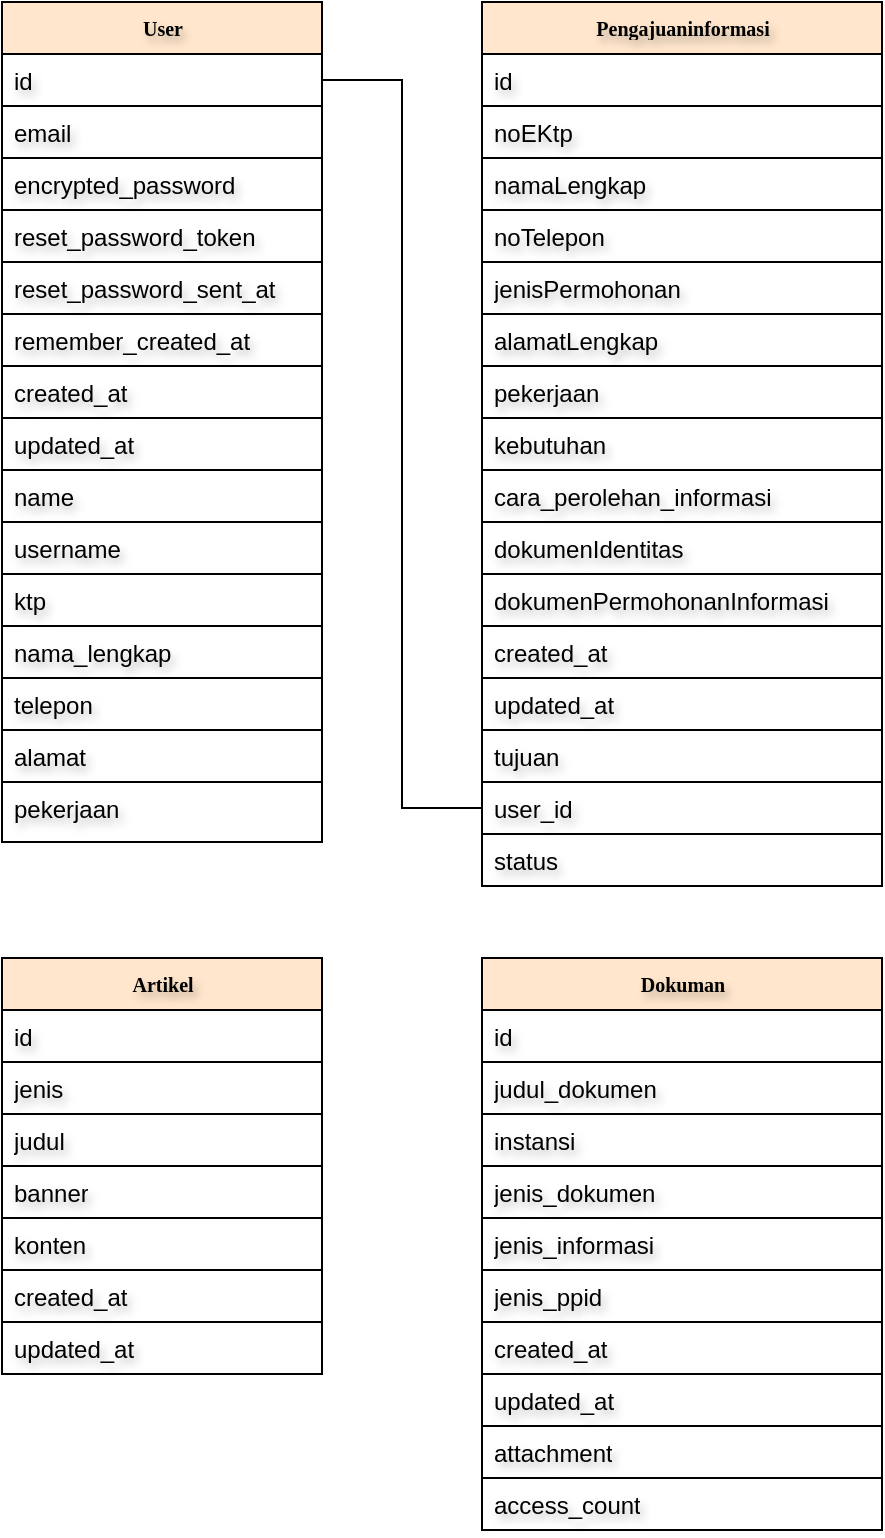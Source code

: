 <mxfile version="24.7.7" pages="2">
  <diagram name="Page-1" id="c4acf3e9-155e-7222-9cf6-157b1a14988f">
    <mxGraphModel dx="1467" dy="710" grid="1" gridSize="10" guides="1" tooltips="1" connect="1" arrows="1" fold="1" page="1" pageScale="1" pageWidth="550" pageHeight="850" background="none" math="0" shadow="0">
      <root>
        <mxCell id="0" />
        <mxCell id="1" parent="0" />
        <mxCell id="17acba5748e5396b-20" value="&lt;b&gt;User&lt;/b&gt;" style="swimlane;html=1;fontStyle=0;childLayout=stackLayout;horizontal=1;startSize=26;fillColor=#ffe6cc;horizontalStack=0;resizeParent=1;resizeLast=0;collapsible=1;marginBottom=0;swimlaneFillColor=#ffffff;rounded=0;shadow=0;comic=0;labelBackgroundColor=none;strokeWidth=1;fontFamily=Verdana;fontSize=10;align=center;strokeColor=default;textShadow=1;" parent="1" vertex="1">
          <mxGeometry x="55" y="43" width="160" height="420" as="geometry" />
        </mxCell>
        <mxCell id="17acba5748e5396b-21" value="id" style="text;html=1;strokeColor=default;fillColor=none;align=left;verticalAlign=top;spacingLeft=4;spacingRight=4;overflow=hidden;rotatable=0;points=[[0,0.5],[1,0.5]];portConstraint=eastwest;labelBorderColor=none;labelBackgroundColor=none;textShadow=1;strokeWidth=1;" parent="17acba5748e5396b-20" vertex="1">
          <mxGeometry y="26" width="160" height="26" as="geometry" />
        </mxCell>
        <mxCell id="17acba5748e5396b-24" value="email" style="text;html=1;strokeColor=default;fillColor=none;align=left;verticalAlign=top;spacingLeft=4;spacingRight=4;overflow=hidden;rotatable=0;points=[[0,0.5],[1,0.5]];portConstraint=eastwest;textShadow=1;" parent="17acba5748e5396b-20" vertex="1">
          <mxGeometry y="52" width="160" height="26" as="geometry" />
        </mxCell>
        <mxCell id="17acba5748e5396b-26" value="encrypted_password" style="text;html=1;strokeColor=default;fillColor=none;align=left;verticalAlign=top;spacingLeft=4;spacingRight=4;overflow=hidden;rotatable=0;points=[[0,0.5],[1,0.5]];portConstraint=eastwest;textShadow=1;" parent="17acba5748e5396b-20" vertex="1">
          <mxGeometry y="78" width="160" height="26" as="geometry" />
        </mxCell>
        <mxCell id="GfkqdN8yYmdC1mWtU2TG-3" value="reset_password_token" style="text;html=1;strokeColor=default;fillColor=none;align=left;verticalAlign=top;spacingLeft=4;spacingRight=4;overflow=hidden;rotatable=0;points=[[0,0.5],[1,0.5]];portConstraint=eastwest;textShadow=1;" parent="17acba5748e5396b-20" vertex="1">
          <mxGeometry y="104" width="160" height="26" as="geometry" />
        </mxCell>
        <mxCell id="GfkqdN8yYmdC1mWtU2TG-4" value="reset_password_sent_at" style="text;html=1;strokeColor=default;fillColor=none;align=left;verticalAlign=top;spacingLeft=4;spacingRight=4;overflow=hidden;rotatable=0;points=[[0,0.5],[1,0.5]];portConstraint=eastwest;textShadow=1;" parent="17acba5748e5396b-20" vertex="1">
          <mxGeometry y="130" width="160" height="26" as="geometry" />
        </mxCell>
        <mxCell id="GfkqdN8yYmdC1mWtU2TG-5" value="remember_created_at" style="text;html=1;strokeColor=default;fillColor=none;align=left;verticalAlign=top;spacingLeft=4;spacingRight=4;overflow=hidden;rotatable=0;points=[[0,0.5],[1,0.5]];portConstraint=eastwest;textShadow=1;" parent="17acba5748e5396b-20" vertex="1">
          <mxGeometry y="156" width="160" height="26" as="geometry" />
        </mxCell>
        <mxCell id="GfkqdN8yYmdC1mWtU2TG-6" value="created_at" style="text;html=1;strokeColor=default;fillColor=none;align=left;verticalAlign=top;spacingLeft=4;spacingRight=4;overflow=hidden;rotatable=0;points=[[0,0.5],[1,0.5]];portConstraint=eastwest;textShadow=1;" parent="17acba5748e5396b-20" vertex="1">
          <mxGeometry y="182" width="160" height="26" as="geometry" />
        </mxCell>
        <mxCell id="GfkqdN8yYmdC1mWtU2TG-7" value="updated_at" style="text;html=1;strokeColor=default;fillColor=none;align=left;verticalAlign=top;spacingLeft=4;spacingRight=4;overflow=hidden;rotatable=0;points=[[0,0.5],[1,0.5]];portConstraint=eastwest;textShadow=1;" parent="17acba5748e5396b-20" vertex="1">
          <mxGeometry y="208" width="160" height="26" as="geometry" />
        </mxCell>
        <mxCell id="GfkqdN8yYmdC1mWtU2TG-8" value="name" style="text;html=1;strokeColor=default;fillColor=none;align=left;verticalAlign=top;spacingLeft=4;spacingRight=4;overflow=hidden;rotatable=0;points=[[0,0.5],[1,0.5]];portConstraint=eastwest;textShadow=1;" parent="17acba5748e5396b-20" vertex="1">
          <mxGeometry y="234" width="160" height="26" as="geometry" />
        </mxCell>
        <mxCell id="GfkqdN8yYmdC1mWtU2TG-9" value="username" style="text;html=1;strokeColor=default;fillColor=none;align=left;verticalAlign=top;spacingLeft=4;spacingRight=4;overflow=hidden;rotatable=0;points=[[0,0.5],[1,0.5]];portConstraint=eastwest;textShadow=1;" parent="17acba5748e5396b-20" vertex="1">
          <mxGeometry y="260" width="160" height="26" as="geometry" />
        </mxCell>
        <mxCell id="GfkqdN8yYmdC1mWtU2TG-10" value="ktp" style="text;html=1;strokeColor=default;fillColor=none;align=left;verticalAlign=top;spacingLeft=4;spacingRight=4;overflow=hidden;rotatable=0;points=[[0,0.5],[1,0.5]];portConstraint=eastwest;textShadow=1;" parent="17acba5748e5396b-20" vertex="1">
          <mxGeometry y="286" width="160" height="26" as="geometry" />
        </mxCell>
        <mxCell id="GfkqdN8yYmdC1mWtU2TG-11" value="nama_lengkap" style="text;html=1;strokeColor=default;fillColor=none;align=left;verticalAlign=top;spacingLeft=4;spacingRight=4;overflow=hidden;rotatable=0;points=[[0,0.5],[1,0.5]];portConstraint=eastwest;textShadow=1;" parent="17acba5748e5396b-20" vertex="1">
          <mxGeometry y="312" width="160" height="26" as="geometry" />
        </mxCell>
        <mxCell id="GfkqdN8yYmdC1mWtU2TG-12" value="telepon" style="text;html=1;strokeColor=default;fillColor=none;align=left;verticalAlign=top;spacingLeft=4;spacingRight=4;overflow=hidden;rotatable=0;points=[[0,0.5],[1,0.5]];portConstraint=eastwest;textShadow=1;" parent="17acba5748e5396b-20" vertex="1">
          <mxGeometry y="338" width="160" height="26" as="geometry" />
        </mxCell>
        <mxCell id="GfkqdN8yYmdC1mWtU2TG-13" value="alamat" style="text;html=1;strokeColor=default;fillColor=none;align=left;verticalAlign=top;spacingLeft=4;spacingRight=4;overflow=hidden;rotatable=0;points=[[0,0.5],[1,0.5]];portConstraint=eastwest;textShadow=1;" parent="17acba5748e5396b-20" vertex="1">
          <mxGeometry y="364" width="160" height="26" as="geometry" />
        </mxCell>
        <mxCell id="GfkqdN8yYmdC1mWtU2TG-14" value="pekerjaan" style="text;html=1;strokeColor=default;fillColor=none;align=left;verticalAlign=top;spacingLeft=4;spacingRight=4;overflow=hidden;rotatable=0;points=[[0,0.5],[1,0.5]];portConstraint=eastwest;textShadow=1;" parent="17acba5748e5396b-20" vertex="1">
          <mxGeometry y="390" width="160" height="30" as="geometry" />
        </mxCell>
        <mxCell id="GfkqdN8yYmdC1mWtU2TG-17" value="&lt;b&gt;Pengajuaninformasi&lt;/b&gt;" style="swimlane;html=1;fontStyle=0;childLayout=stackLayout;horizontal=1;startSize=26;fillColor=#ffe6cc;horizontalStack=0;resizeParent=1;resizeLast=0;collapsible=1;marginBottom=0;swimlaneFillColor=#ffffff;rounded=0;shadow=0;comic=0;labelBackgroundColor=none;strokeWidth=1;fontFamily=Verdana;fontSize=10;align=center;strokeColor=default;textShadow=1;" parent="1" vertex="1">
          <mxGeometry x="295" y="43" width="200" height="442" as="geometry" />
        </mxCell>
        <mxCell id="GfkqdN8yYmdC1mWtU2TG-18" value="id" style="text;html=1;strokeColor=default;fillColor=none;align=left;verticalAlign=top;spacingLeft=4;spacingRight=4;overflow=hidden;rotatable=0;points=[[0,0.5],[1,0.5]];portConstraint=eastwest;textShadow=1;" parent="GfkqdN8yYmdC1mWtU2TG-17" vertex="1">
          <mxGeometry y="26" width="200" height="26" as="geometry" />
        </mxCell>
        <mxCell id="GfkqdN8yYmdC1mWtU2TG-19" value="noEKtp" style="text;html=1;strokeColor=default;fillColor=none;align=left;verticalAlign=top;spacingLeft=4;spacingRight=4;overflow=hidden;rotatable=0;points=[[0,0.5],[1,0.5]];portConstraint=eastwest;textShadow=1;" parent="GfkqdN8yYmdC1mWtU2TG-17" vertex="1">
          <mxGeometry y="52" width="200" height="26" as="geometry" />
        </mxCell>
        <mxCell id="GfkqdN8yYmdC1mWtU2TG-20" value="namaLengkap" style="text;html=1;strokeColor=default;fillColor=none;align=left;verticalAlign=top;spacingLeft=4;spacingRight=4;overflow=hidden;rotatable=0;points=[[0,0.5],[1,0.5]];portConstraint=eastwest;textShadow=1;" parent="GfkqdN8yYmdC1mWtU2TG-17" vertex="1">
          <mxGeometry y="78" width="200" height="26" as="geometry" />
        </mxCell>
        <mxCell id="GfkqdN8yYmdC1mWtU2TG-21" value="noTelepon" style="text;html=1;strokeColor=default;fillColor=none;align=left;verticalAlign=top;spacingLeft=4;spacingRight=4;overflow=hidden;rotatable=0;points=[[0,0.5],[1,0.5]];portConstraint=eastwest;textShadow=1;" parent="GfkqdN8yYmdC1mWtU2TG-17" vertex="1">
          <mxGeometry y="104" width="200" height="26" as="geometry" />
        </mxCell>
        <mxCell id="GfkqdN8yYmdC1mWtU2TG-22" value="jenisPermohonan" style="text;html=1;strokeColor=default;fillColor=none;align=left;verticalAlign=top;spacingLeft=4;spacingRight=4;overflow=hidden;rotatable=0;points=[[0,0.5],[1,0.5]];portConstraint=eastwest;textShadow=1;" parent="GfkqdN8yYmdC1mWtU2TG-17" vertex="1">
          <mxGeometry y="130" width="200" height="26" as="geometry" />
        </mxCell>
        <mxCell id="GfkqdN8yYmdC1mWtU2TG-23" value="alamatLengkap" style="text;html=1;strokeColor=default;fillColor=none;align=left;verticalAlign=top;spacingLeft=4;spacingRight=4;overflow=hidden;rotatable=0;points=[[0,0.5],[1,0.5]];portConstraint=eastwest;textShadow=1;" parent="GfkqdN8yYmdC1mWtU2TG-17" vertex="1">
          <mxGeometry y="156" width="200" height="26" as="geometry" />
        </mxCell>
        <mxCell id="GfkqdN8yYmdC1mWtU2TG-24" value="pekerjaan" style="text;html=1;strokeColor=default;fillColor=none;align=left;verticalAlign=top;spacingLeft=4;spacingRight=4;overflow=hidden;rotatable=0;points=[[0,0.5],[1,0.5]];portConstraint=eastwest;textShadow=1;" parent="GfkqdN8yYmdC1mWtU2TG-17" vertex="1">
          <mxGeometry y="182" width="200" height="26" as="geometry" />
        </mxCell>
        <mxCell id="GfkqdN8yYmdC1mWtU2TG-25" value="kebutuhan" style="text;html=1;strokeColor=default;fillColor=none;align=left;verticalAlign=top;spacingLeft=4;spacingRight=4;overflow=hidden;rotatable=0;points=[[0,0.5],[1,0.5]];portConstraint=eastwest;textShadow=1;" parent="GfkqdN8yYmdC1mWtU2TG-17" vertex="1">
          <mxGeometry y="208" width="200" height="26" as="geometry" />
        </mxCell>
        <mxCell id="GfkqdN8yYmdC1mWtU2TG-26" value="cara_perolehan_informasi" style="text;html=1;strokeColor=default;fillColor=none;align=left;verticalAlign=top;spacingLeft=4;spacingRight=4;overflow=hidden;rotatable=0;points=[[0,0.5],[1,0.5]];portConstraint=eastwest;textShadow=1;" parent="GfkqdN8yYmdC1mWtU2TG-17" vertex="1">
          <mxGeometry y="234" width="200" height="26" as="geometry" />
        </mxCell>
        <mxCell id="GfkqdN8yYmdC1mWtU2TG-27" value="dokumenIdentitas" style="text;html=1;strokeColor=default;fillColor=none;align=left;verticalAlign=top;spacingLeft=4;spacingRight=4;overflow=hidden;rotatable=0;points=[[0,0.5],[1,0.5]];portConstraint=eastwest;textShadow=1;" parent="GfkqdN8yYmdC1mWtU2TG-17" vertex="1">
          <mxGeometry y="260" width="200" height="26" as="geometry" />
        </mxCell>
        <mxCell id="GfkqdN8yYmdC1mWtU2TG-28" value="dokumenPermohonanInformasi" style="text;html=1;strokeColor=default;fillColor=none;align=left;verticalAlign=top;spacingLeft=4;spacingRight=4;overflow=hidden;rotatable=0;points=[[0,0.5],[1,0.5]];portConstraint=eastwest;textShadow=1;" parent="GfkqdN8yYmdC1mWtU2TG-17" vertex="1">
          <mxGeometry y="286" width="200" height="26" as="geometry" />
        </mxCell>
        <mxCell id="GfkqdN8yYmdC1mWtU2TG-29" value="created_at" style="text;html=1;strokeColor=default;fillColor=none;align=left;verticalAlign=top;spacingLeft=4;spacingRight=4;overflow=hidden;rotatable=0;points=[[0,0.5],[1,0.5]];portConstraint=eastwest;textShadow=1;" parent="GfkqdN8yYmdC1mWtU2TG-17" vertex="1">
          <mxGeometry y="312" width="200" height="26" as="geometry" />
        </mxCell>
        <mxCell id="GfkqdN8yYmdC1mWtU2TG-30" value="updated_at" style="text;html=1;strokeColor=default;fillColor=none;align=left;verticalAlign=top;spacingLeft=4;spacingRight=4;overflow=hidden;rotatable=0;points=[[0,0.5],[1,0.5]];portConstraint=eastwest;textShadow=1;" parent="GfkqdN8yYmdC1mWtU2TG-17" vertex="1">
          <mxGeometry y="338" width="200" height="26" as="geometry" />
        </mxCell>
        <mxCell id="GfkqdN8yYmdC1mWtU2TG-31" value="tujuan" style="text;html=1;strokeColor=default;fillColor=none;align=left;verticalAlign=top;spacingLeft=4;spacingRight=4;overflow=hidden;rotatable=0;points=[[0,0.5],[1,0.5]];portConstraint=eastwest;textShadow=1;" parent="GfkqdN8yYmdC1mWtU2TG-17" vertex="1">
          <mxGeometry y="364" width="200" height="26" as="geometry" />
        </mxCell>
        <mxCell id="GfkqdN8yYmdC1mWtU2TG-32" value="user_id" style="text;html=1;strokeColor=default;fillColor=none;align=left;verticalAlign=top;spacingLeft=4;spacingRight=4;overflow=hidden;rotatable=0;points=[[0,0.5],[1,0.5]];portConstraint=eastwest;textShadow=1;" parent="GfkqdN8yYmdC1mWtU2TG-17" vertex="1">
          <mxGeometry y="390" width="200" height="26" as="geometry" />
        </mxCell>
        <mxCell id="GfkqdN8yYmdC1mWtU2TG-33" value="status" style="text;html=1;strokeColor=default;fillColor=none;align=left;verticalAlign=top;spacingLeft=4;spacingRight=4;overflow=hidden;rotatable=0;points=[[0,0.5],[1,0.5]];portConstraint=eastwest;textShadow=1;" parent="GfkqdN8yYmdC1mWtU2TG-17" vertex="1">
          <mxGeometry y="416" width="200" height="26" as="geometry" />
        </mxCell>
        <mxCell id="GfkqdN8yYmdC1mWtU2TG-34" value="&lt;b&gt;Artikel&lt;/b&gt;" style="swimlane;html=1;fontStyle=0;childLayout=stackLayout;horizontal=1;startSize=26;fillColor=#ffe6cc;horizontalStack=0;resizeParent=1;resizeLast=0;collapsible=1;marginBottom=0;swimlaneFillColor=#ffffff;rounded=0;shadow=0;comic=0;labelBackgroundColor=none;strokeWidth=1;fontFamily=Verdana;fontSize=10;align=center;strokeColor=default;textShadow=1;" parent="1" vertex="1">
          <mxGeometry x="55" y="521" width="160" height="208" as="geometry" />
        </mxCell>
        <mxCell id="GfkqdN8yYmdC1mWtU2TG-35" value="id" style="text;html=1;strokeColor=default;fillColor=none;align=left;verticalAlign=top;spacingLeft=4;spacingRight=4;overflow=hidden;rotatable=0;points=[[0,0.5],[1,0.5]];portConstraint=eastwest;textShadow=1;" parent="GfkqdN8yYmdC1mWtU2TG-34" vertex="1">
          <mxGeometry y="26" width="160" height="26" as="geometry" />
        </mxCell>
        <mxCell id="GfkqdN8yYmdC1mWtU2TG-36" value="jenis" style="text;html=1;strokeColor=default;fillColor=none;align=left;verticalAlign=top;spacingLeft=4;spacingRight=4;overflow=hidden;rotatable=0;points=[[0,0.5],[1,0.5]];portConstraint=eastwest;textShadow=1;" parent="GfkqdN8yYmdC1mWtU2TG-34" vertex="1">
          <mxGeometry y="52" width="160" height="26" as="geometry" />
        </mxCell>
        <mxCell id="GfkqdN8yYmdC1mWtU2TG-37" value="judul" style="text;html=1;strokeColor=default;fillColor=none;align=left;verticalAlign=top;spacingLeft=4;spacingRight=4;overflow=hidden;rotatable=0;points=[[0,0.5],[1,0.5]];portConstraint=eastwest;textShadow=1;" parent="GfkqdN8yYmdC1mWtU2TG-34" vertex="1">
          <mxGeometry y="78" width="160" height="26" as="geometry" />
        </mxCell>
        <mxCell id="GfkqdN8yYmdC1mWtU2TG-38" value="banner" style="text;html=1;strokeColor=default;fillColor=none;align=left;verticalAlign=top;spacingLeft=4;spacingRight=4;overflow=hidden;rotatable=0;points=[[0,0.5],[1,0.5]];portConstraint=eastwest;textShadow=1;" parent="GfkqdN8yYmdC1mWtU2TG-34" vertex="1">
          <mxGeometry y="104" width="160" height="26" as="geometry" />
        </mxCell>
        <mxCell id="GfkqdN8yYmdC1mWtU2TG-39" value="konten" style="text;html=1;strokeColor=default;fillColor=none;align=left;verticalAlign=top;spacingLeft=4;spacingRight=4;overflow=hidden;rotatable=0;points=[[0,0.5],[1,0.5]];portConstraint=eastwest;textShadow=1;" parent="GfkqdN8yYmdC1mWtU2TG-34" vertex="1">
          <mxGeometry y="130" width="160" height="26" as="geometry" />
        </mxCell>
        <mxCell id="GfkqdN8yYmdC1mWtU2TG-46" value="created_at" style="text;html=1;strokeColor=default;fillColor=none;align=left;verticalAlign=top;spacingLeft=4;spacingRight=4;overflow=hidden;rotatable=0;points=[[0,0.5],[1,0.5]];portConstraint=eastwest;textShadow=1;" parent="GfkqdN8yYmdC1mWtU2TG-34" vertex="1">
          <mxGeometry y="156" width="160" height="26" as="geometry" />
        </mxCell>
        <mxCell id="GfkqdN8yYmdC1mWtU2TG-47" value="updated_at" style="text;html=1;strokeColor=default;fillColor=none;align=left;verticalAlign=top;spacingLeft=4;spacingRight=4;overflow=hidden;rotatable=0;points=[[0,0.5],[1,0.5]];portConstraint=eastwest;textShadow=1;" parent="GfkqdN8yYmdC1mWtU2TG-34" vertex="1">
          <mxGeometry y="182" width="160" height="26" as="geometry" />
        </mxCell>
        <mxCell id="GfkqdN8yYmdC1mWtU2TG-51" value="&lt;b&gt;Dokuman&lt;/b&gt;" style="swimlane;html=1;fontStyle=0;childLayout=stackLayout;horizontal=1;startSize=26;fillColor=#ffe6cc;horizontalStack=0;resizeParent=1;resizeLast=0;collapsible=1;marginBottom=0;swimlaneFillColor=#ffffff;rounded=0;shadow=0;comic=0;labelBackgroundColor=none;strokeWidth=1;fontFamily=Verdana;fontSize=10;align=center;strokeColor=default;textShadow=1;" parent="1" vertex="1">
          <mxGeometry x="295" y="521" width="200" height="286" as="geometry" />
        </mxCell>
        <mxCell id="GfkqdN8yYmdC1mWtU2TG-52" value="id" style="text;html=1;strokeColor=default;fillColor=none;align=left;verticalAlign=top;spacingLeft=4;spacingRight=4;overflow=hidden;rotatable=0;points=[[0,0.5],[1,0.5]];portConstraint=eastwest;textShadow=1;" parent="GfkqdN8yYmdC1mWtU2TG-51" vertex="1">
          <mxGeometry y="26" width="200" height="26" as="geometry" />
        </mxCell>
        <mxCell id="GfkqdN8yYmdC1mWtU2TG-53" value="judul_dokumen" style="text;html=1;strokeColor=default;fillColor=none;align=left;verticalAlign=top;spacingLeft=4;spacingRight=4;overflow=hidden;rotatable=0;points=[[0,0.5],[1,0.5]];portConstraint=eastwest;textShadow=1;" parent="GfkqdN8yYmdC1mWtU2TG-51" vertex="1">
          <mxGeometry y="52" width="200" height="26" as="geometry" />
        </mxCell>
        <mxCell id="GfkqdN8yYmdC1mWtU2TG-54" value="instansi" style="text;html=1;strokeColor=default;fillColor=none;align=left;verticalAlign=top;spacingLeft=4;spacingRight=4;overflow=hidden;rotatable=0;points=[[0,0.5],[1,0.5]];portConstraint=eastwest;textShadow=1;" parent="GfkqdN8yYmdC1mWtU2TG-51" vertex="1">
          <mxGeometry y="78" width="200" height="26" as="geometry" />
        </mxCell>
        <mxCell id="GfkqdN8yYmdC1mWtU2TG-55" value="jenis_dokumen" style="text;html=1;strokeColor=default;fillColor=none;align=left;verticalAlign=top;spacingLeft=4;spacingRight=4;overflow=hidden;rotatable=0;points=[[0,0.5],[1,0.5]];portConstraint=eastwest;textShadow=1;" parent="GfkqdN8yYmdC1mWtU2TG-51" vertex="1">
          <mxGeometry y="104" width="200" height="26" as="geometry" />
        </mxCell>
        <mxCell id="GfkqdN8yYmdC1mWtU2TG-56" value="jenis_informasi" style="text;html=1;strokeColor=default;fillColor=none;align=left;verticalAlign=top;spacingLeft=4;spacingRight=4;overflow=hidden;rotatable=0;points=[[0,0.5],[1,0.5]];portConstraint=eastwest;textShadow=1;" parent="GfkqdN8yYmdC1mWtU2TG-51" vertex="1">
          <mxGeometry y="130" width="200" height="26" as="geometry" />
        </mxCell>
        <mxCell id="GfkqdN8yYmdC1mWtU2TG-57" value="jenis_ppid" style="text;html=1;strokeColor=default;fillColor=none;align=left;verticalAlign=top;spacingLeft=4;spacingRight=4;overflow=hidden;rotatable=0;points=[[0,0.5],[1,0.5]];portConstraint=eastwest;textShadow=1;" parent="GfkqdN8yYmdC1mWtU2TG-51" vertex="1">
          <mxGeometry y="156" width="200" height="26" as="geometry" />
        </mxCell>
        <mxCell id="GfkqdN8yYmdC1mWtU2TG-63" value="created_at" style="text;html=1;strokeColor=default;fillColor=none;align=left;verticalAlign=top;spacingLeft=4;spacingRight=4;overflow=hidden;rotatable=0;points=[[0,0.5],[1,0.5]];portConstraint=eastwest;textShadow=1;" parent="GfkqdN8yYmdC1mWtU2TG-51" vertex="1">
          <mxGeometry y="182" width="200" height="26" as="geometry" />
        </mxCell>
        <mxCell id="GfkqdN8yYmdC1mWtU2TG-64" value="updated_at" style="text;html=1;strokeColor=default;fillColor=none;align=left;verticalAlign=top;spacingLeft=4;spacingRight=4;overflow=hidden;rotatable=0;points=[[0,0.5],[1,0.5]];portConstraint=eastwest;textShadow=1;" parent="GfkqdN8yYmdC1mWtU2TG-51" vertex="1">
          <mxGeometry y="208" width="200" height="26" as="geometry" />
        </mxCell>
        <mxCell id="GfkqdN8yYmdC1mWtU2TG-65" value="attachment" style="text;html=1;strokeColor=default;fillColor=none;align=left;verticalAlign=top;spacingLeft=4;spacingRight=4;overflow=hidden;rotatable=0;points=[[0,0.5],[1,0.5]];portConstraint=eastwest;textShadow=1;" parent="GfkqdN8yYmdC1mWtU2TG-51" vertex="1">
          <mxGeometry y="234" width="200" height="26" as="geometry" />
        </mxCell>
        <mxCell id="GfkqdN8yYmdC1mWtU2TG-66" value="access_count" style="text;html=1;strokeColor=default;fillColor=none;align=left;verticalAlign=top;spacingLeft=4;spacingRight=4;overflow=hidden;rotatable=0;points=[[0,0.5],[1,0.5]];portConstraint=eastwest;textShadow=1;" parent="GfkqdN8yYmdC1mWtU2TG-51" vertex="1">
          <mxGeometry y="260" width="200" height="26" as="geometry" />
        </mxCell>
        <mxCell id="Hv2apZ_hJga00PSXaiTu-1" style="edgeStyle=orthogonalEdgeStyle;rounded=0;orthogonalLoop=1;jettySize=auto;html=1;entryX=0;entryY=0.5;entryDx=0;entryDy=0;endArrow=none;endFill=0;" edge="1" parent="1" source="17acba5748e5396b-21" target="GfkqdN8yYmdC1mWtU2TG-32">
          <mxGeometry relative="1" as="geometry" />
        </mxCell>
      </root>
    </mxGraphModel>
  </diagram>
  <diagram id="Y49Nyjfx8kISKBKFxW2Y" name="Page-2">
    <mxGraphModel dx="880" dy="426" grid="1" gridSize="10" guides="1" tooltips="1" connect="1" arrows="1" fold="1" page="1" pageScale="1" pageWidth="850" pageHeight="1100" math="0" shadow="0">
      <root>
        <mxCell id="0" />
        <mxCell id="1" parent="0" />
        <mxCell id="XYEZ898RbqHG0uMnHIBB-1" value="Classname" style="swimlane;html=1;fontStyle=0;childLayout=stackLayout;horizontal=1;startSize=26;fillColor=none;horizontalStack=0;resizeParent=1;resizeLast=0;collapsible=1;marginBottom=0;swimlaneFillColor=#ffffff;rounded=0;shadow=0;comic=0;labelBackgroundColor=none;strokeWidth=1;fontFamily=Verdana;fontSize=10;align=center;strokeColor=default;" vertex="1" parent="1">
          <mxGeometry x="30" y="120" width="160" height="110" as="geometry" />
        </mxCell>
        <mxCell id="XYEZ898RbqHG0uMnHIBB-2" value="+ field: type" style="text;html=1;strokeColor=default;fillColor=none;align=left;verticalAlign=top;spacingLeft=4;spacingRight=4;whiteSpace=wrap;overflow=hidden;rotatable=0;points=[[0,0.5],[1,0.5]];portConstraint=eastwest;" vertex="1" parent="XYEZ898RbqHG0uMnHIBB-1">
          <mxGeometry y="26" width="160" height="26" as="geometry" />
        </mxCell>
        <mxCell id="XYEZ898RbqHG0uMnHIBB-3" value="+ field: type" style="text;html=1;strokeColor=default;fillColor=none;align=left;verticalAlign=top;spacingLeft=4;spacingRight=4;whiteSpace=wrap;overflow=hidden;rotatable=0;points=[[0,0.5],[1,0.5]];portConstraint=eastwest;" vertex="1" parent="XYEZ898RbqHG0uMnHIBB-1">
          <mxGeometry y="52" width="160" height="26" as="geometry" />
        </mxCell>
        <mxCell id="XYEZ898RbqHG0uMnHIBB-4" value="+ field: type" style="text;html=1;strokeColor=default;fillColor=none;align=left;verticalAlign=top;spacingLeft=4;spacingRight=4;whiteSpace=wrap;overflow=hidden;rotatable=0;points=[[0,0.5],[1,0.5]];portConstraint=eastwest;" vertex="1" parent="XYEZ898RbqHG0uMnHIBB-1">
          <mxGeometry y="78" width="160" height="26" as="geometry" />
        </mxCell>
      </root>
    </mxGraphModel>
  </diagram>
</mxfile>
